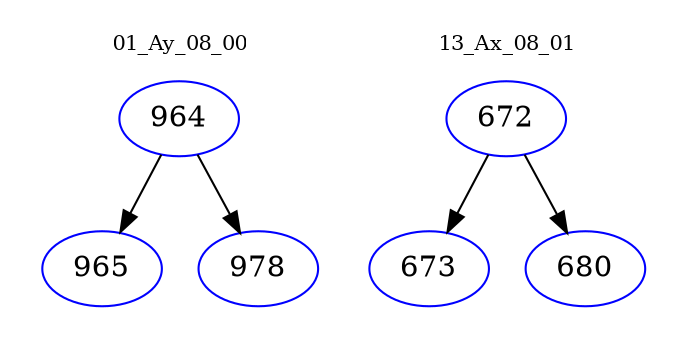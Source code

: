digraph{
subgraph cluster_0 {
color = white
label = "01_Ay_08_00";
fontsize=10;
T0_964 [label="964", color="blue"]
T0_964 -> T0_965 [color="black"]
T0_965 [label="965", color="blue"]
T0_964 -> T0_978 [color="black"]
T0_978 [label="978", color="blue"]
}
subgraph cluster_1 {
color = white
label = "13_Ax_08_01";
fontsize=10;
T1_672 [label="672", color="blue"]
T1_672 -> T1_673 [color="black"]
T1_673 [label="673", color="blue"]
T1_672 -> T1_680 [color="black"]
T1_680 [label="680", color="blue"]
}
}

